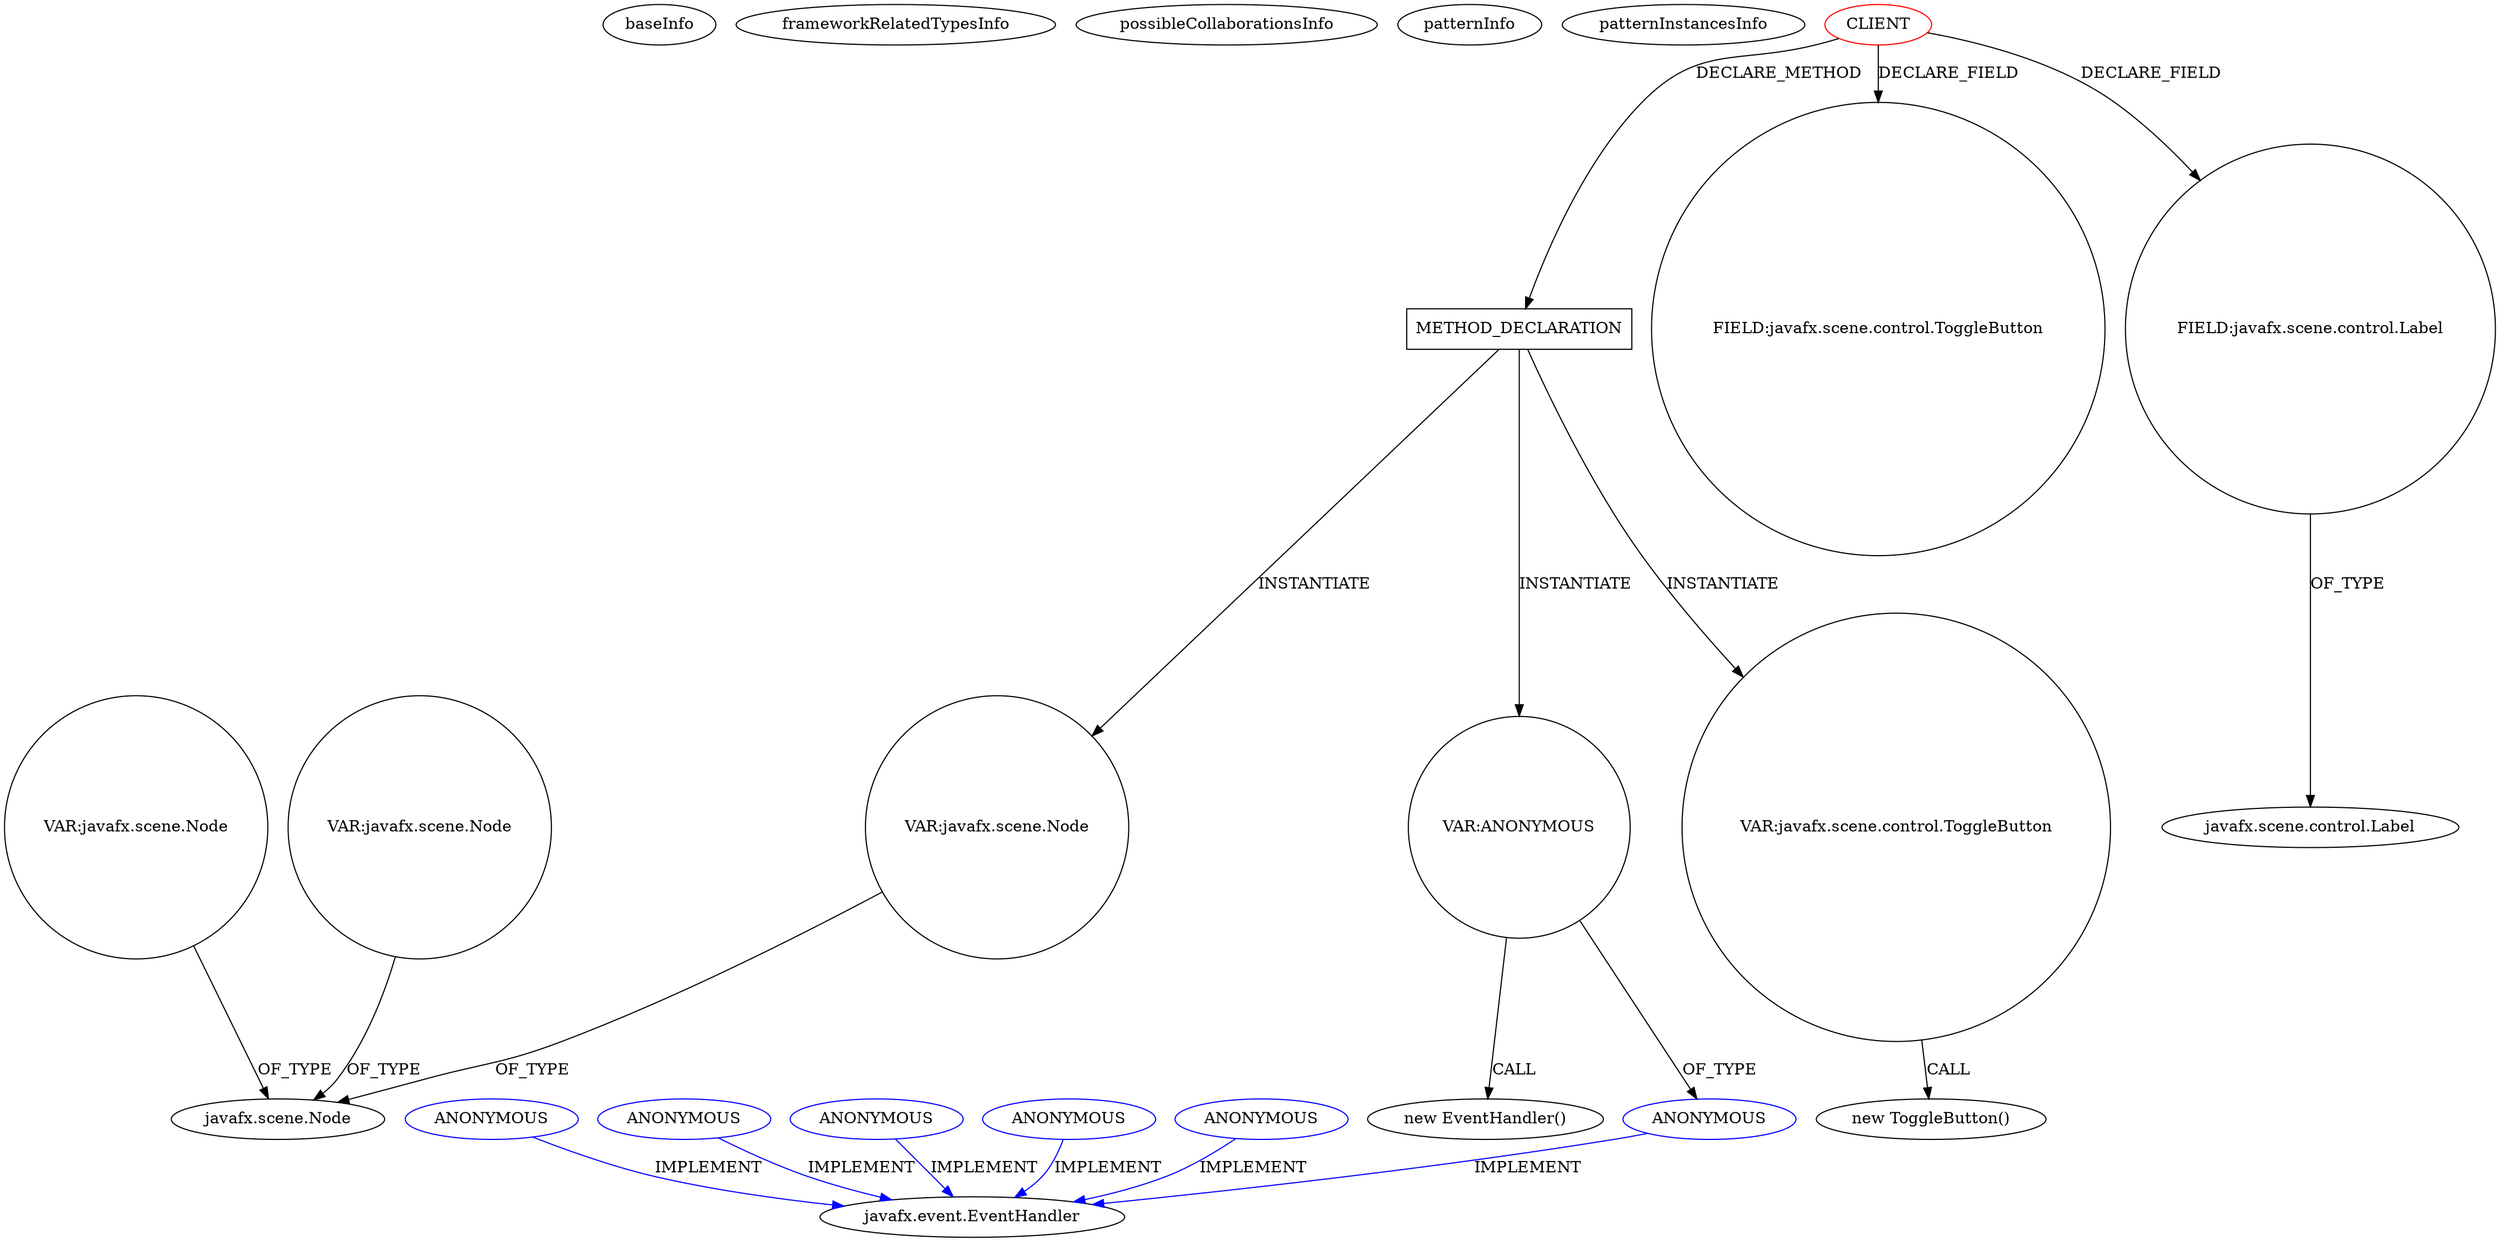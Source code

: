 digraph {
baseInfo[graphId=2308,category="pattern",isAnonymous=false,possibleRelation=false]
frameworkRelatedTypesInfo[]
possibleCollaborationsInfo[]
patternInfo[frequency=2.0,patternRootClient=0]
patternInstancesInfo[0="joelburget-miftiwac~/joelburget-miftiwac/miftiwac-master/src/Dynamic_page.java~Dynamic_page~3333",1="Alittlemurkling-alarm-clock~/Alittlemurkling-alarm-clock/alarm-clock-master/src/org/quux/alarmclock/AlarmCard.java~AlarmCard~130"]
37[label="new ToggleButton()",vertexType="CONSTRUCTOR_CALL",isFrameworkType=false]
38[label="VAR:javafx.scene.control.ToggleButton",vertexType="VARIABLE_EXPRESION",isFrameworkType=false,shape=circle]
8[label="METHOD_DECLARATION",vertexType="CLIENT_METHOD_DECLARATION",isFrameworkType=false,shape=box]
0[label="CLIENT",vertexType="ROOT_CLIENT_CLASS_DECLARATION",isFrameworkType=false,color=red]
6[label="FIELD:javafx.scene.control.ToggleButton",vertexType="FIELD_DECLARATION",isFrameworkType=false,shape=circle]
2[label="FIELD:javafx.scene.control.Label",vertexType="FIELD_DECLARATION",isFrameworkType=false,shape=circle]
3[label="javafx.scene.control.Label",vertexType="FRAMEWORK_CLASS_TYPE",isFrameworkType=false]
12[label="VAR:javafx.scene.Node",vertexType="VARIABLE_EXPRESION",isFrameworkType=false,shape=circle]
14[label="javafx.scene.Node",vertexType="FRAMEWORK_CLASS_TYPE",isFrameworkType=false]
183[label="VAR:javafx.scene.Node",vertexType="VARIABLE_EXPRESION",isFrameworkType=false,shape=circle]
268[label="VAR:javafx.scene.Node",vertexType="VARIABLE_EXPRESION",isFrameworkType=false,shape=circle]
44[label="VAR:ANONYMOUS",vertexType="VARIABLE_EXPRESION",isFrameworkType=false,shape=circle]
45[label="ANONYMOUS",vertexType="REFERENCE_ANONYMOUS_DECLARATION",isFrameworkType=false,color=blue]
43[label="new EventHandler()",vertexType="CONSTRUCTOR_CALL",isFrameworkType=false]
18[label="javafx.event.EventHandler",vertexType="FRAMEWORK_INTERFACE_TYPE",isFrameworkType=false]
281[label="ANONYMOUS",vertexType="REFERENCE_ANONYMOUS_DECLARATION",isFrameworkType=false,color=blue]
17[label="ANONYMOUS",vertexType="REFERENCE_ANONYMOUS_DECLARATION",isFrameworkType=false,color=blue]
319[label="ANONYMOUS",vertexType="REFERENCE_ANONYMOUS_DECLARATION",isFrameworkType=false,color=blue]
101[label="ANONYMOUS",vertexType="REFERENCE_ANONYMOUS_DECLARATION",isFrameworkType=false,color=blue]
213[label="ANONYMOUS",vertexType="REFERENCE_ANONYMOUS_DECLARATION",isFrameworkType=false,color=blue]
319->18[label="IMPLEMENT",color=blue]
213->18[label="IMPLEMENT",color=blue]
8->44[label="INSTANTIATE"]
44->45[label="OF_TYPE"]
12->14[label="OF_TYPE"]
38->37[label="CALL"]
17->18[label="IMPLEMENT",color=blue]
281->18[label="IMPLEMENT",color=blue]
0->8[label="DECLARE_METHOD"]
2->3[label="OF_TYPE"]
101->18[label="IMPLEMENT",color=blue]
183->14[label="OF_TYPE"]
0->2[label="DECLARE_FIELD"]
0->6[label="DECLARE_FIELD"]
268->14[label="OF_TYPE"]
8->38[label="INSTANTIATE"]
8->12[label="INSTANTIATE"]
44->43[label="CALL"]
45->18[label="IMPLEMENT",color=blue]
}
